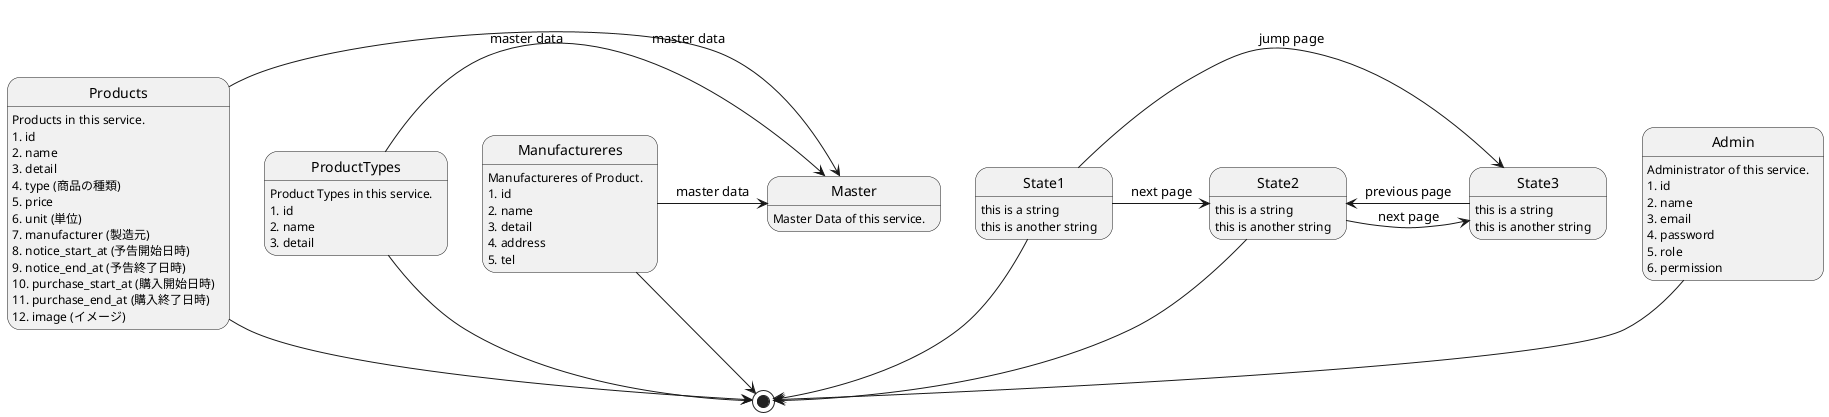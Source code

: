 @startuml database


Admin --> [*]
Admin : Administrator of this service.
Admin : 1. id
Admin : 2. name
Admin : 3. email
Admin : 4. password
Admin : 5. role
Admin : 6. permission

Master : Master Data of this service.

Products --> [*]
Products : Products in this service.
Products : 1. id
Products : 2. name
Products : 3. detail
Products : 4. type (商品の種類)
Products : 5. price
Products : 6. unit (単位)
Products : 7. manufacturer (製造元)
Products : 8. notice_start_at (予告開始日時)
Products : 9. notice_end_at (予告終了日時)
Products : 10. purchase_start_at (購入開始日時)
Products : 11. purchase_end_at (購入終了日時)
Products : 12. image (イメージ)
Products -> Master : master data

ProductTypes --> [*]
ProductTypes : Product Types in this service.
ProductTypes : 1. id
ProductTypes : 2. name
ProductTypes : 3. detail
ProductTypes -> Master : master data

Manufactureres --> [*]
Manufactureres : Manufactureres of Product.
Manufactureres : 1. id
Manufactureres : 2. name
Manufactureres : 3. detail
Manufactureres : 4. address
Manufactureres : 5. tel
Manufactureres -> Master : master data




State1 --> [*]
State1 : this is a string
State1 : this is another string

State2 : this is a string
State2 : this is another string

State3 : this is a string
State3 : this is another string

State1 -> State2 : next page
State2 --> [*]

State1 -> State3 : jump page
State2 -> State3 : next page
State3 -> State2 : previous page


@enduml
